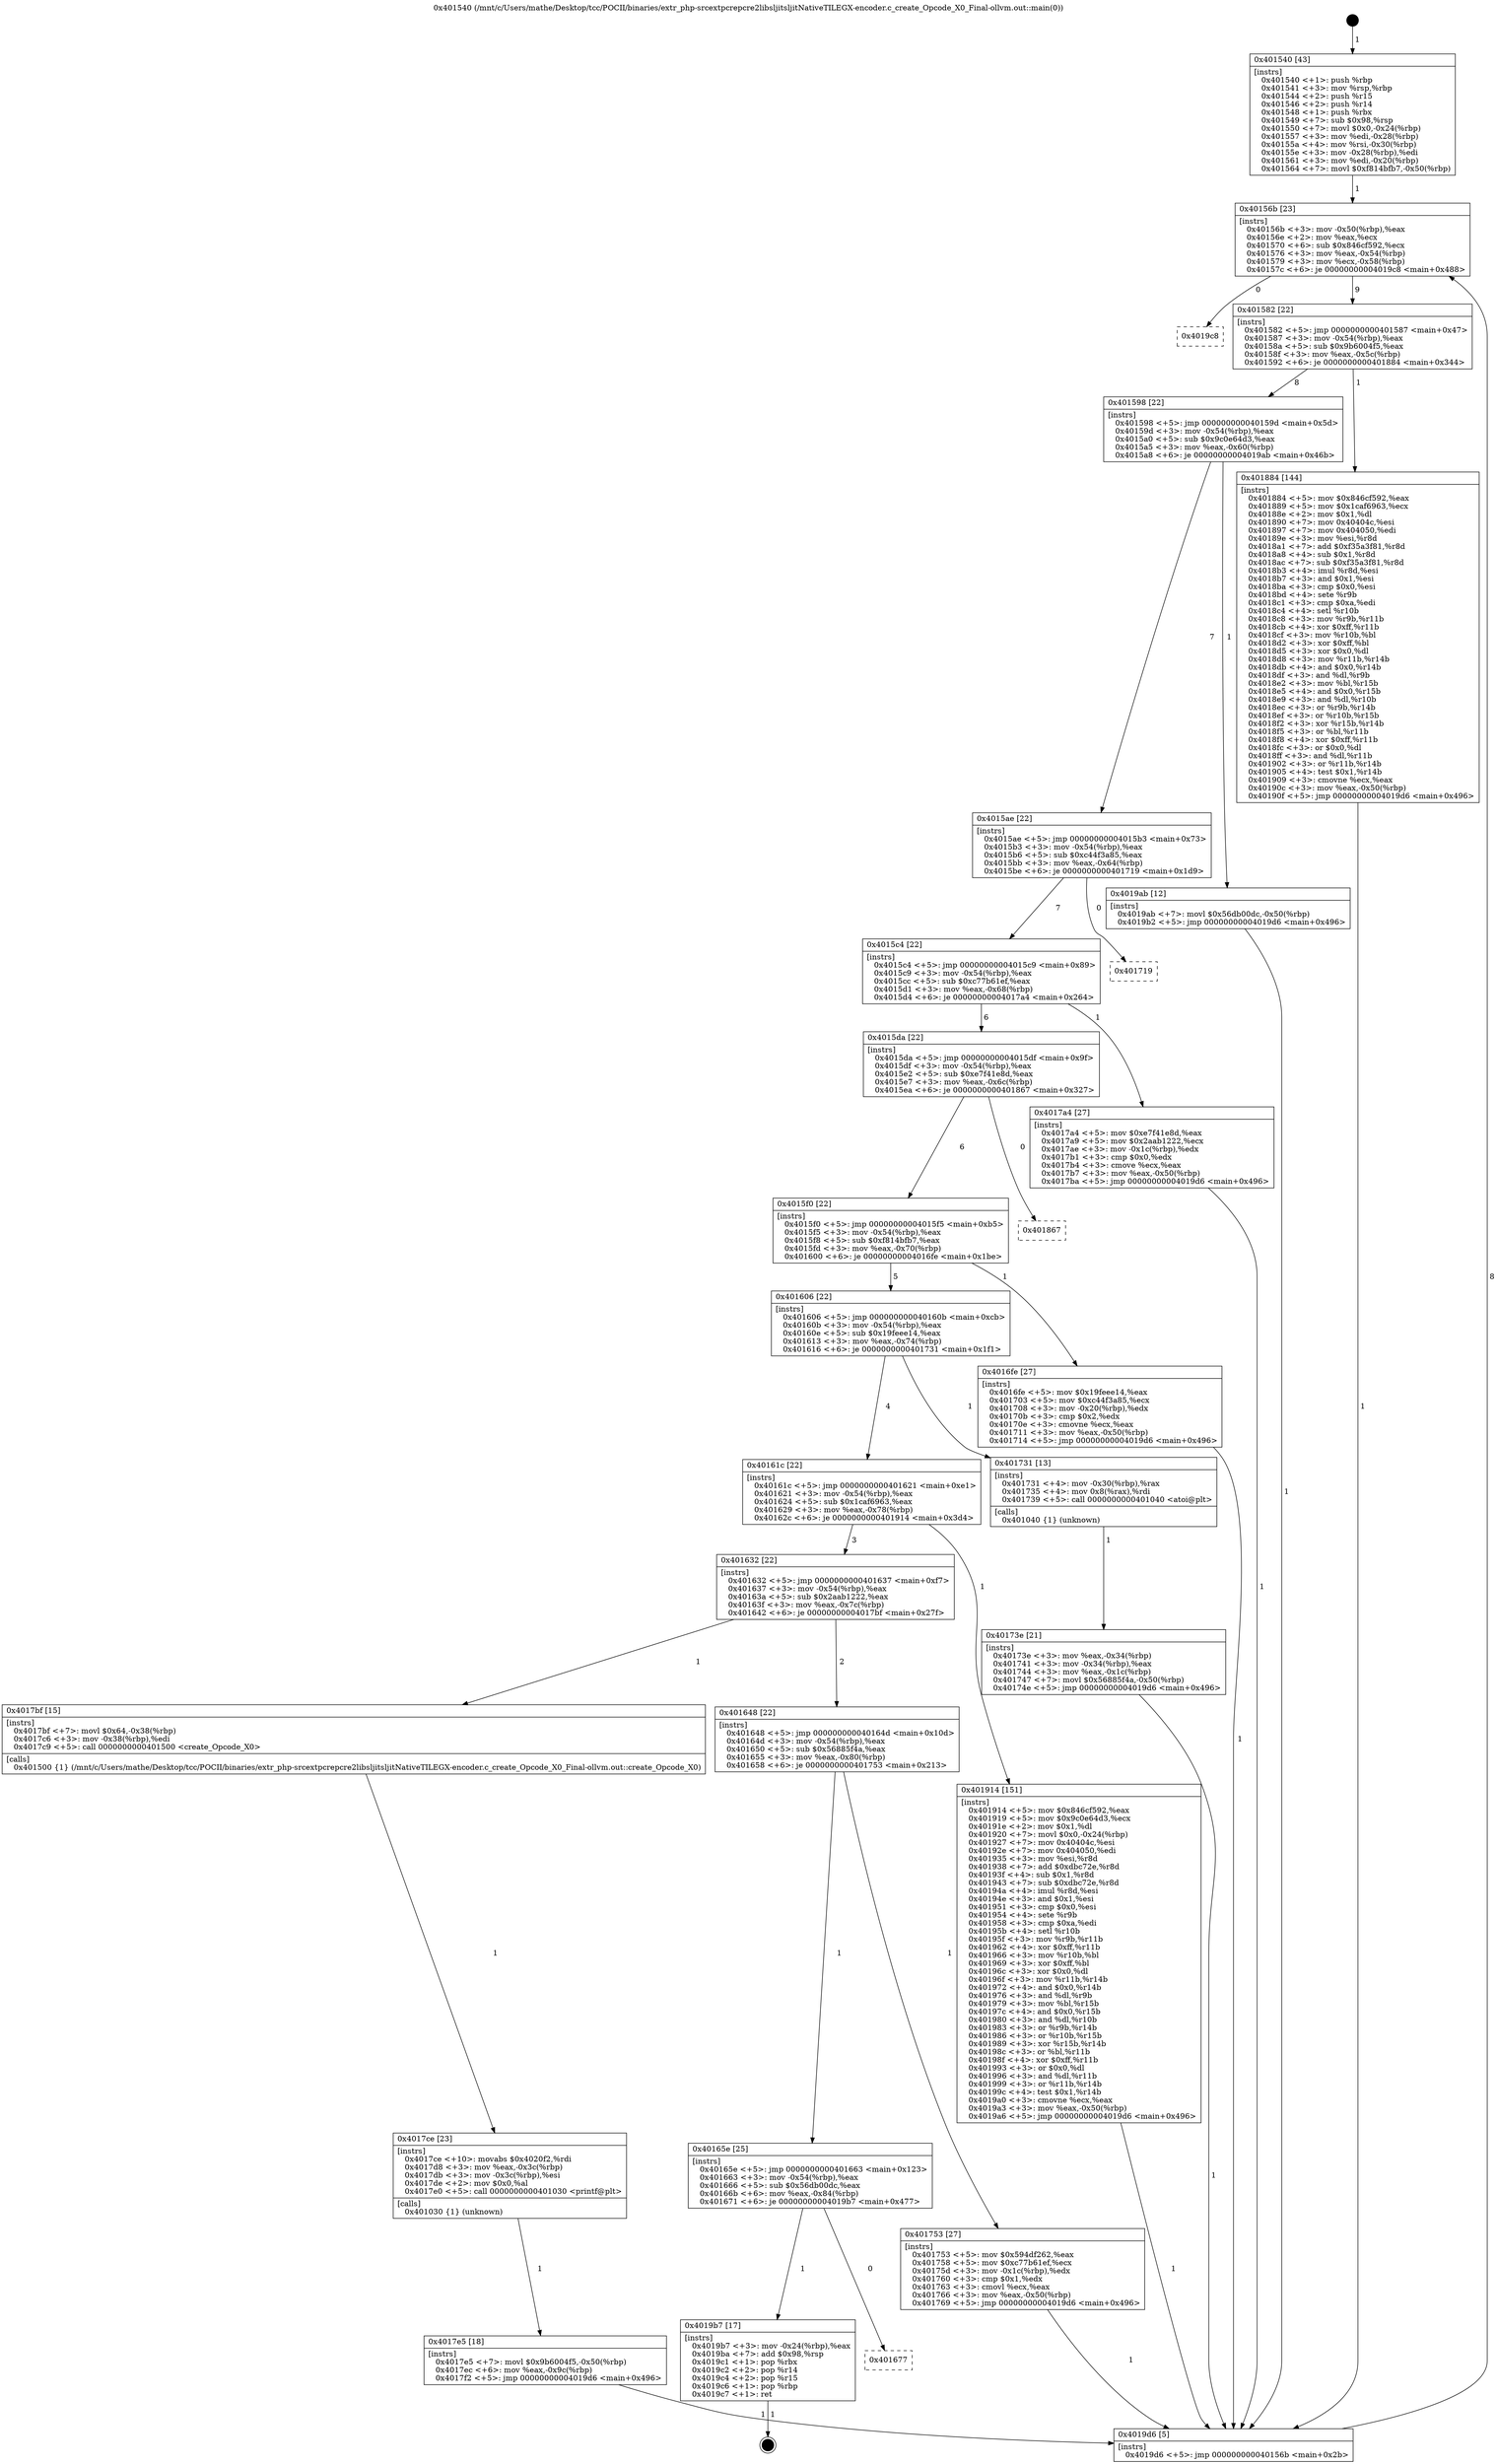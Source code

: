 digraph "0x401540" {
  label = "0x401540 (/mnt/c/Users/mathe/Desktop/tcc/POCII/binaries/extr_php-srcextpcrepcre2libsljitsljitNativeTILEGX-encoder.c_create_Opcode_X0_Final-ollvm.out::main(0))"
  labelloc = "t"
  node[shape=record]

  Entry [label="",width=0.3,height=0.3,shape=circle,fillcolor=black,style=filled]
  "0x40156b" [label="{
     0x40156b [23]\l
     | [instrs]\l
     &nbsp;&nbsp;0x40156b \<+3\>: mov -0x50(%rbp),%eax\l
     &nbsp;&nbsp;0x40156e \<+2\>: mov %eax,%ecx\l
     &nbsp;&nbsp;0x401570 \<+6\>: sub $0x846cf592,%ecx\l
     &nbsp;&nbsp;0x401576 \<+3\>: mov %eax,-0x54(%rbp)\l
     &nbsp;&nbsp;0x401579 \<+3\>: mov %ecx,-0x58(%rbp)\l
     &nbsp;&nbsp;0x40157c \<+6\>: je 00000000004019c8 \<main+0x488\>\l
  }"]
  "0x4019c8" [label="{
     0x4019c8\l
  }", style=dashed]
  "0x401582" [label="{
     0x401582 [22]\l
     | [instrs]\l
     &nbsp;&nbsp;0x401582 \<+5\>: jmp 0000000000401587 \<main+0x47\>\l
     &nbsp;&nbsp;0x401587 \<+3\>: mov -0x54(%rbp),%eax\l
     &nbsp;&nbsp;0x40158a \<+5\>: sub $0x9b6004f5,%eax\l
     &nbsp;&nbsp;0x40158f \<+3\>: mov %eax,-0x5c(%rbp)\l
     &nbsp;&nbsp;0x401592 \<+6\>: je 0000000000401884 \<main+0x344\>\l
  }"]
  Exit [label="",width=0.3,height=0.3,shape=circle,fillcolor=black,style=filled,peripheries=2]
  "0x401884" [label="{
     0x401884 [144]\l
     | [instrs]\l
     &nbsp;&nbsp;0x401884 \<+5\>: mov $0x846cf592,%eax\l
     &nbsp;&nbsp;0x401889 \<+5\>: mov $0x1caf6963,%ecx\l
     &nbsp;&nbsp;0x40188e \<+2\>: mov $0x1,%dl\l
     &nbsp;&nbsp;0x401890 \<+7\>: mov 0x40404c,%esi\l
     &nbsp;&nbsp;0x401897 \<+7\>: mov 0x404050,%edi\l
     &nbsp;&nbsp;0x40189e \<+3\>: mov %esi,%r8d\l
     &nbsp;&nbsp;0x4018a1 \<+7\>: add $0xf35a3f81,%r8d\l
     &nbsp;&nbsp;0x4018a8 \<+4\>: sub $0x1,%r8d\l
     &nbsp;&nbsp;0x4018ac \<+7\>: sub $0xf35a3f81,%r8d\l
     &nbsp;&nbsp;0x4018b3 \<+4\>: imul %r8d,%esi\l
     &nbsp;&nbsp;0x4018b7 \<+3\>: and $0x1,%esi\l
     &nbsp;&nbsp;0x4018ba \<+3\>: cmp $0x0,%esi\l
     &nbsp;&nbsp;0x4018bd \<+4\>: sete %r9b\l
     &nbsp;&nbsp;0x4018c1 \<+3\>: cmp $0xa,%edi\l
     &nbsp;&nbsp;0x4018c4 \<+4\>: setl %r10b\l
     &nbsp;&nbsp;0x4018c8 \<+3\>: mov %r9b,%r11b\l
     &nbsp;&nbsp;0x4018cb \<+4\>: xor $0xff,%r11b\l
     &nbsp;&nbsp;0x4018cf \<+3\>: mov %r10b,%bl\l
     &nbsp;&nbsp;0x4018d2 \<+3\>: xor $0xff,%bl\l
     &nbsp;&nbsp;0x4018d5 \<+3\>: xor $0x0,%dl\l
     &nbsp;&nbsp;0x4018d8 \<+3\>: mov %r11b,%r14b\l
     &nbsp;&nbsp;0x4018db \<+4\>: and $0x0,%r14b\l
     &nbsp;&nbsp;0x4018df \<+3\>: and %dl,%r9b\l
     &nbsp;&nbsp;0x4018e2 \<+3\>: mov %bl,%r15b\l
     &nbsp;&nbsp;0x4018e5 \<+4\>: and $0x0,%r15b\l
     &nbsp;&nbsp;0x4018e9 \<+3\>: and %dl,%r10b\l
     &nbsp;&nbsp;0x4018ec \<+3\>: or %r9b,%r14b\l
     &nbsp;&nbsp;0x4018ef \<+3\>: or %r10b,%r15b\l
     &nbsp;&nbsp;0x4018f2 \<+3\>: xor %r15b,%r14b\l
     &nbsp;&nbsp;0x4018f5 \<+3\>: or %bl,%r11b\l
     &nbsp;&nbsp;0x4018f8 \<+4\>: xor $0xff,%r11b\l
     &nbsp;&nbsp;0x4018fc \<+3\>: or $0x0,%dl\l
     &nbsp;&nbsp;0x4018ff \<+3\>: and %dl,%r11b\l
     &nbsp;&nbsp;0x401902 \<+3\>: or %r11b,%r14b\l
     &nbsp;&nbsp;0x401905 \<+4\>: test $0x1,%r14b\l
     &nbsp;&nbsp;0x401909 \<+3\>: cmovne %ecx,%eax\l
     &nbsp;&nbsp;0x40190c \<+3\>: mov %eax,-0x50(%rbp)\l
     &nbsp;&nbsp;0x40190f \<+5\>: jmp 00000000004019d6 \<main+0x496\>\l
  }"]
  "0x401598" [label="{
     0x401598 [22]\l
     | [instrs]\l
     &nbsp;&nbsp;0x401598 \<+5\>: jmp 000000000040159d \<main+0x5d\>\l
     &nbsp;&nbsp;0x40159d \<+3\>: mov -0x54(%rbp),%eax\l
     &nbsp;&nbsp;0x4015a0 \<+5\>: sub $0x9c0e64d3,%eax\l
     &nbsp;&nbsp;0x4015a5 \<+3\>: mov %eax,-0x60(%rbp)\l
     &nbsp;&nbsp;0x4015a8 \<+6\>: je 00000000004019ab \<main+0x46b\>\l
  }"]
  "0x401677" [label="{
     0x401677\l
  }", style=dashed]
  "0x4019ab" [label="{
     0x4019ab [12]\l
     | [instrs]\l
     &nbsp;&nbsp;0x4019ab \<+7\>: movl $0x56db00dc,-0x50(%rbp)\l
     &nbsp;&nbsp;0x4019b2 \<+5\>: jmp 00000000004019d6 \<main+0x496\>\l
  }"]
  "0x4015ae" [label="{
     0x4015ae [22]\l
     | [instrs]\l
     &nbsp;&nbsp;0x4015ae \<+5\>: jmp 00000000004015b3 \<main+0x73\>\l
     &nbsp;&nbsp;0x4015b3 \<+3\>: mov -0x54(%rbp),%eax\l
     &nbsp;&nbsp;0x4015b6 \<+5\>: sub $0xc44f3a85,%eax\l
     &nbsp;&nbsp;0x4015bb \<+3\>: mov %eax,-0x64(%rbp)\l
     &nbsp;&nbsp;0x4015be \<+6\>: je 0000000000401719 \<main+0x1d9\>\l
  }"]
  "0x4019b7" [label="{
     0x4019b7 [17]\l
     | [instrs]\l
     &nbsp;&nbsp;0x4019b7 \<+3\>: mov -0x24(%rbp),%eax\l
     &nbsp;&nbsp;0x4019ba \<+7\>: add $0x98,%rsp\l
     &nbsp;&nbsp;0x4019c1 \<+1\>: pop %rbx\l
     &nbsp;&nbsp;0x4019c2 \<+2\>: pop %r14\l
     &nbsp;&nbsp;0x4019c4 \<+2\>: pop %r15\l
     &nbsp;&nbsp;0x4019c6 \<+1\>: pop %rbp\l
     &nbsp;&nbsp;0x4019c7 \<+1\>: ret\l
  }"]
  "0x401719" [label="{
     0x401719\l
  }", style=dashed]
  "0x4015c4" [label="{
     0x4015c4 [22]\l
     | [instrs]\l
     &nbsp;&nbsp;0x4015c4 \<+5\>: jmp 00000000004015c9 \<main+0x89\>\l
     &nbsp;&nbsp;0x4015c9 \<+3\>: mov -0x54(%rbp),%eax\l
     &nbsp;&nbsp;0x4015cc \<+5\>: sub $0xc77b61ef,%eax\l
     &nbsp;&nbsp;0x4015d1 \<+3\>: mov %eax,-0x68(%rbp)\l
     &nbsp;&nbsp;0x4015d4 \<+6\>: je 00000000004017a4 \<main+0x264\>\l
  }"]
  "0x4017e5" [label="{
     0x4017e5 [18]\l
     | [instrs]\l
     &nbsp;&nbsp;0x4017e5 \<+7\>: movl $0x9b6004f5,-0x50(%rbp)\l
     &nbsp;&nbsp;0x4017ec \<+6\>: mov %eax,-0x9c(%rbp)\l
     &nbsp;&nbsp;0x4017f2 \<+5\>: jmp 00000000004019d6 \<main+0x496\>\l
  }"]
  "0x4017a4" [label="{
     0x4017a4 [27]\l
     | [instrs]\l
     &nbsp;&nbsp;0x4017a4 \<+5\>: mov $0xe7f41e8d,%eax\l
     &nbsp;&nbsp;0x4017a9 \<+5\>: mov $0x2aab1222,%ecx\l
     &nbsp;&nbsp;0x4017ae \<+3\>: mov -0x1c(%rbp),%edx\l
     &nbsp;&nbsp;0x4017b1 \<+3\>: cmp $0x0,%edx\l
     &nbsp;&nbsp;0x4017b4 \<+3\>: cmove %ecx,%eax\l
     &nbsp;&nbsp;0x4017b7 \<+3\>: mov %eax,-0x50(%rbp)\l
     &nbsp;&nbsp;0x4017ba \<+5\>: jmp 00000000004019d6 \<main+0x496\>\l
  }"]
  "0x4015da" [label="{
     0x4015da [22]\l
     | [instrs]\l
     &nbsp;&nbsp;0x4015da \<+5\>: jmp 00000000004015df \<main+0x9f\>\l
     &nbsp;&nbsp;0x4015df \<+3\>: mov -0x54(%rbp),%eax\l
     &nbsp;&nbsp;0x4015e2 \<+5\>: sub $0xe7f41e8d,%eax\l
     &nbsp;&nbsp;0x4015e7 \<+3\>: mov %eax,-0x6c(%rbp)\l
     &nbsp;&nbsp;0x4015ea \<+6\>: je 0000000000401867 \<main+0x327\>\l
  }"]
  "0x4017ce" [label="{
     0x4017ce [23]\l
     | [instrs]\l
     &nbsp;&nbsp;0x4017ce \<+10\>: movabs $0x4020f2,%rdi\l
     &nbsp;&nbsp;0x4017d8 \<+3\>: mov %eax,-0x3c(%rbp)\l
     &nbsp;&nbsp;0x4017db \<+3\>: mov -0x3c(%rbp),%esi\l
     &nbsp;&nbsp;0x4017de \<+2\>: mov $0x0,%al\l
     &nbsp;&nbsp;0x4017e0 \<+5\>: call 0000000000401030 \<printf@plt\>\l
     | [calls]\l
     &nbsp;&nbsp;0x401030 \{1\} (unknown)\l
  }"]
  "0x401867" [label="{
     0x401867\l
  }", style=dashed]
  "0x4015f0" [label="{
     0x4015f0 [22]\l
     | [instrs]\l
     &nbsp;&nbsp;0x4015f0 \<+5\>: jmp 00000000004015f5 \<main+0xb5\>\l
     &nbsp;&nbsp;0x4015f5 \<+3\>: mov -0x54(%rbp),%eax\l
     &nbsp;&nbsp;0x4015f8 \<+5\>: sub $0xf814bfb7,%eax\l
     &nbsp;&nbsp;0x4015fd \<+3\>: mov %eax,-0x70(%rbp)\l
     &nbsp;&nbsp;0x401600 \<+6\>: je 00000000004016fe \<main+0x1be\>\l
  }"]
  "0x40165e" [label="{
     0x40165e [25]\l
     | [instrs]\l
     &nbsp;&nbsp;0x40165e \<+5\>: jmp 0000000000401663 \<main+0x123\>\l
     &nbsp;&nbsp;0x401663 \<+3\>: mov -0x54(%rbp),%eax\l
     &nbsp;&nbsp;0x401666 \<+5\>: sub $0x56db00dc,%eax\l
     &nbsp;&nbsp;0x40166b \<+6\>: mov %eax,-0x84(%rbp)\l
     &nbsp;&nbsp;0x401671 \<+6\>: je 00000000004019b7 \<main+0x477\>\l
  }"]
  "0x4016fe" [label="{
     0x4016fe [27]\l
     | [instrs]\l
     &nbsp;&nbsp;0x4016fe \<+5\>: mov $0x19feee14,%eax\l
     &nbsp;&nbsp;0x401703 \<+5\>: mov $0xc44f3a85,%ecx\l
     &nbsp;&nbsp;0x401708 \<+3\>: mov -0x20(%rbp),%edx\l
     &nbsp;&nbsp;0x40170b \<+3\>: cmp $0x2,%edx\l
     &nbsp;&nbsp;0x40170e \<+3\>: cmovne %ecx,%eax\l
     &nbsp;&nbsp;0x401711 \<+3\>: mov %eax,-0x50(%rbp)\l
     &nbsp;&nbsp;0x401714 \<+5\>: jmp 00000000004019d6 \<main+0x496\>\l
  }"]
  "0x401606" [label="{
     0x401606 [22]\l
     | [instrs]\l
     &nbsp;&nbsp;0x401606 \<+5\>: jmp 000000000040160b \<main+0xcb\>\l
     &nbsp;&nbsp;0x40160b \<+3\>: mov -0x54(%rbp),%eax\l
     &nbsp;&nbsp;0x40160e \<+5\>: sub $0x19feee14,%eax\l
     &nbsp;&nbsp;0x401613 \<+3\>: mov %eax,-0x74(%rbp)\l
     &nbsp;&nbsp;0x401616 \<+6\>: je 0000000000401731 \<main+0x1f1\>\l
  }"]
  "0x4019d6" [label="{
     0x4019d6 [5]\l
     | [instrs]\l
     &nbsp;&nbsp;0x4019d6 \<+5\>: jmp 000000000040156b \<main+0x2b\>\l
  }"]
  "0x401540" [label="{
     0x401540 [43]\l
     | [instrs]\l
     &nbsp;&nbsp;0x401540 \<+1\>: push %rbp\l
     &nbsp;&nbsp;0x401541 \<+3\>: mov %rsp,%rbp\l
     &nbsp;&nbsp;0x401544 \<+2\>: push %r15\l
     &nbsp;&nbsp;0x401546 \<+2\>: push %r14\l
     &nbsp;&nbsp;0x401548 \<+1\>: push %rbx\l
     &nbsp;&nbsp;0x401549 \<+7\>: sub $0x98,%rsp\l
     &nbsp;&nbsp;0x401550 \<+7\>: movl $0x0,-0x24(%rbp)\l
     &nbsp;&nbsp;0x401557 \<+3\>: mov %edi,-0x28(%rbp)\l
     &nbsp;&nbsp;0x40155a \<+4\>: mov %rsi,-0x30(%rbp)\l
     &nbsp;&nbsp;0x40155e \<+3\>: mov -0x28(%rbp),%edi\l
     &nbsp;&nbsp;0x401561 \<+3\>: mov %edi,-0x20(%rbp)\l
     &nbsp;&nbsp;0x401564 \<+7\>: movl $0xf814bfb7,-0x50(%rbp)\l
  }"]
  "0x401753" [label="{
     0x401753 [27]\l
     | [instrs]\l
     &nbsp;&nbsp;0x401753 \<+5\>: mov $0x594df262,%eax\l
     &nbsp;&nbsp;0x401758 \<+5\>: mov $0xc77b61ef,%ecx\l
     &nbsp;&nbsp;0x40175d \<+3\>: mov -0x1c(%rbp),%edx\l
     &nbsp;&nbsp;0x401760 \<+3\>: cmp $0x1,%edx\l
     &nbsp;&nbsp;0x401763 \<+3\>: cmovl %ecx,%eax\l
     &nbsp;&nbsp;0x401766 \<+3\>: mov %eax,-0x50(%rbp)\l
     &nbsp;&nbsp;0x401769 \<+5\>: jmp 00000000004019d6 \<main+0x496\>\l
  }"]
  "0x401731" [label="{
     0x401731 [13]\l
     | [instrs]\l
     &nbsp;&nbsp;0x401731 \<+4\>: mov -0x30(%rbp),%rax\l
     &nbsp;&nbsp;0x401735 \<+4\>: mov 0x8(%rax),%rdi\l
     &nbsp;&nbsp;0x401739 \<+5\>: call 0000000000401040 \<atoi@plt\>\l
     | [calls]\l
     &nbsp;&nbsp;0x401040 \{1\} (unknown)\l
  }"]
  "0x40161c" [label="{
     0x40161c [22]\l
     | [instrs]\l
     &nbsp;&nbsp;0x40161c \<+5\>: jmp 0000000000401621 \<main+0xe1\>\l
     &nbsp;&nbsp;0x401621 \<+3\>: mov -0x54(%rbp),%eax\l
     &nbsp;&nbsp;0x401624 \<+5\>: sub $0x1caf6963,%eax\l
     &nbsp;&nbsp;0x401629 \<+3\>: mov %eax,-0x78(%rbp)\l
     &nbsp;&nbsp;0x40162c \<+6\>: je 0000000000401914 \<main+0x3d4\>\l
  }"]
  "0x40173e" [label="{
     0x40173e [21]\l
     | [instrs]\l
     &nbsp;&nbsp;0x40173e \<+3\>: mov %eax,-0x34(%rbp)\l
     &nbsp;&nbsp;0x401741 \<+3\>: mov -0x34(%rbp),%eax\l
     &nbsp;&nbsp;0x401744 \<+3\>: mov %eax,-0x1c(%rbp)\l
     &nbsp;&nbsp;0x401747 \<+7\>: movl $0x56885f4a,-0x50(%rbp)\l
     &nbsp;&nbsp;0x40174e \<+5\>: jmp 00000000004019d6 \<main+0x496\>\l
  }"]
  "0x401648" [label="{
     0x401648 [22]\l
     | [instrs]\l
     &nbsp;&nbsp;0x401648 \<+5\>: jmp 000000000040164d \<main+0x10d\>\l
     &nbsp;&nbsp;0x40164d \<+3\>: mov -0x54(%rbp),%eax\l
     &nbsp;&nbsp;0x401650 \<+5\>: sub $0x56885f4a,%eax\l
     &nbsp;&nbsp;0x401655 \<+3\>: mov %eax,-0x80(%rbp)\l
     &nbsp;&nbsp;0x401658 \<+6\>: je 0000000000401753 \<main+0x213\>\l
  }"]
  "0x401914" [label="{
     0x401914 [151]\l
     | [instrs]\l
     &nbsp;&nbsp;0x401914 \<+5\>: mov $0x846cf592,%eax\l
     &nbsp;&nbsp;0x401919 \<+5\>: mov $0x9c0e64d3,%ecx\l
     &nbsp;&nbsp;0x40191e \<+2\>: mov $0x1,%dl\l
     &nbsp;&nbsp;0x401920 \<+7\>: movl $0x0,-0x24(%rbp)\l
     &nbsp;&nbsp;0x401927 \<+7\>: mov 0x40404c,%esi\l
     &nbsp;&nbsp;0x40192e \<+7\>: mov 0x404050,%edi\l
     &nbsp;&nbsp;0x401935 \<+3\>: mov %esi,%r8d\l
     &nbsp;&nbsp;0x401938 \<+7\>: add $0xdbc72e,%r8d\l
     &nbsp;&nbsp;0x40193f \<+4\>: sub $0x1,%r8d\l
     &nbsp;&nbsp;0x401943 \<+7\>: sub $0xdbc72e,%r8d\l
     &nbsp;&nbsp;0x40194a \<+4\>: imul %r8d,%esi\l
     &nbsp;&nbsp;0x40194e \<+3\>: and $0x1,%esi\l
     &nbsp;&nbsp;0x401951 \<+3\>: cmp $0x0,%esi\l
     &nbsp;&nbsp;0x401954 \<+4\>: sete %r9b\l
     &nbsp;&nbsp;0x401958 \<+3\>: cmp $0xa,%edi\l
     &nbsp;&nbsp;0x40195b \<+4\>: setl %r10b\l
     &nbsp;&nbsp;0x40195f \<+3\>: mov %r9b,%r11b\l
     &nbsp;&nbsp;0x401962 \<+4\>: xor $0xff,%r11b\l
     &nbsp;&nbsp;0x401966 \<+3\>: mov %r10b,%bl\l
     &nbsp;&nbsp;0x401969 \<+3\>: xor $0xff,%bl\l
     &nbsp;&nbsp;0x40196c \<+3\>: xor $0x0,%dl\l
     &nbsp;&nbsp;0x40196f \<+3\>: mov %r11b,%r14b\l
     &nbsp;&nbsp;0x401972 \<+4\>: and $0x0,%r14b\l
     &nbsp;&nbsp;0x401976 \<+3\>: and %dl,%r9b\l
     &nbsp;&nbsp;0x401979 \<+3\>: mov %bl,%r15b\l
     &nbsp;&nbsp;0x40197c \<+4\>: and $0x0,%r15b\l
     &nbsp;&nbsp;0x401980 \<+3\>: and %dl,%r10b\l
     &nbsp;&nbsp;0x401983 \<+3\>: or %r9b,%r14b\l
     &nbsp;&nbsp;0x401986 \<+3\>: or %r10b,%r15b\l
     &nbsp;&nbsp;0x401989 \<+3\>: xor %r15b,%r14b\l
     &nbsp;&nbsp;0x40198c \<+3\>: or %bl,%r11b\l
     &nbsp;&nbsp;0x40198f \<+4\>: xor $0xff,%r11b\l
     &nbsp;&nbsp;0x401993 \<+3\>: or $0x0,%dl\l
     &nbsp;&nbsp;0x401996 \<+3\>: and %dl,%r11b\l
     &nbsp;&nbsp;0x401999 \<+3\>: or %r11b,%r14b\l
     &nbsp;&nbsp;0x40199c \<+4\>: test $0x1,%r14b\l
     &nbsp;&nbsp;0x4019a0 \<+3\>: cmovne %ecx,%eax\l
     &nbsp;&nbsp;0x4019a3 \<+3\>: mov %eax,-0x50(%rbp)\l
     &nbsp;&nbsp;0x4019a6 \<+5\>: jmp 00000000004019d6 \<main+0x496\>\l
  }"]
  "0x401632" [label="{
     0x401632 [22]\l
     | [instrs]\l
     &nbsp;&nbsp;0x401632 \<+5\>: jmp 0000000000401637 \<main+0xf7\>\l
     &nbsp;&nbsp;0x401637 \<+3\>: mov -0x54(%rbp),%eax\l
     &nbsp;&nbsp;0x40163a \<+5\>: sub $0x2aab1222,%eax\l
     &nbsp;&nbsp;0x40163f \<+3\>: mov %eax,-0x7c(%rbp)\l
     &nbsp;&nbsp;0x401642 \<+6\>: je 00000000004017bf \<main+0x27f\>\l
  }"]
  "0x4017bf" [label="{
     0x4017bf [15]\l
     | [instrs]\l
     &nbsp;&nbsp;0x4017bf \<+7\>: movl $0x64,-0x38(%rbp)\l
     &nbsp;&nbsp;0x4017c6 \<+3\>: mov -0x38(%rbp),%edi\l
     &nbsp;&nbsp;0x4017c9 \<+5\>: call 0000000000401500 \<create_Opcode_X0\>\l
     | [calls]\l
     &nbsp;&nbsp;0x401500 \{1\} (/mnt/c/Users/mathe/Desktop/tcc/POCII/binaries/extr_php-srcextpcrepcre2libsljitsljitNativeTILEGX-encoder.c_create_Opcode_X0_Final-ollvm.out::create_Opcode_X0)\l
  }"]
  Entry -> "0x401540" [label=" 1"]
  "0x40156b" -> "0x4019c8" [label=" 0"]
  "0x40156b" -> "0x401582" [label=" 9"]
  "0x4019b7" -> Exit [label=" 1"]
  "0x401582" -> "0x401884" [label=" 1"]
  "0x401582" -> "0x401598" [label=" 8"]
  "0x40165e" -> "0x401677" [label=" 0"]
  "0x401598" -> "0x4019ab" [label=" 1"]
  "0x401598" -> "0x4015ae" [label=" 7"]
  "0x40165e" -> "0x4019b7" [label=" 1"]
  "0x4015ae" -> "0x401719" [label=" 0"]
  "0x4015ae" -> "0x4015c4" [label=" 7"]
  "0x4019ab" -> "0x4019d6" [label=" 1"]
  "0x4015c4" -> "0x4017a4" [label=" 1"]
  "0x4015c4" -> "0x4015da" [label=" 6"]
  "0x401914" -> "0x4019d6" [label=" 1"]
  "0x4015da" -> "0x401867" [label=" 0"]
  "0x4015da" -> "0x4015f0" [label=" 6"]
  "0x401884" -> "0x4019d6" [label=" 1"]
  "0x4015f0" -> "0x4016fe" [label=" 1"]
  "0x4015f0" -> "0x401606" [label=" 5"]
  "0x4016fe" -> "0x4019d6" [label=" 1"]
  "0x401540" -> "0x40156b" [label=" 1"]
  "0x4019d6" -> "0x40156b" [label=" 8"]
  "0x4017e5" -> "0x4019d6" [label=" 1"]
  "0x401606" -> "0x401731" [label=" 1"]
  "0x401606" -> "0x40161c" [label=" 4"]
  "0x401731" -> "0x40173e" [label=" 1"]
  "0x40173e" -> "0x4019d6" [label=" 1"]
  "0x4017ce" -> "0x4017e5" [label=" 1"]
  "0x40161c" -> "0x401914" [label=" 1"]
  "0x40161c" -> "0x401632" [label=" 3"]
  "0x4017a4" -> "0x4019d6" [label=" 1"]
  "0x401632" -> "0x4017bf" [label=" 1"]
  "0x401632" -> "0x401648" [label=" 2"]
  "0x4017bf" -> "0x4017ce" [label=" 1"]
  "0x401648" -> "0x401753" [label=" 1"]
  "0x401648" -> "0x40165e" [label=" 1"]
  "0x401753" -> "0x4019d6" [label=" 1"]
}
